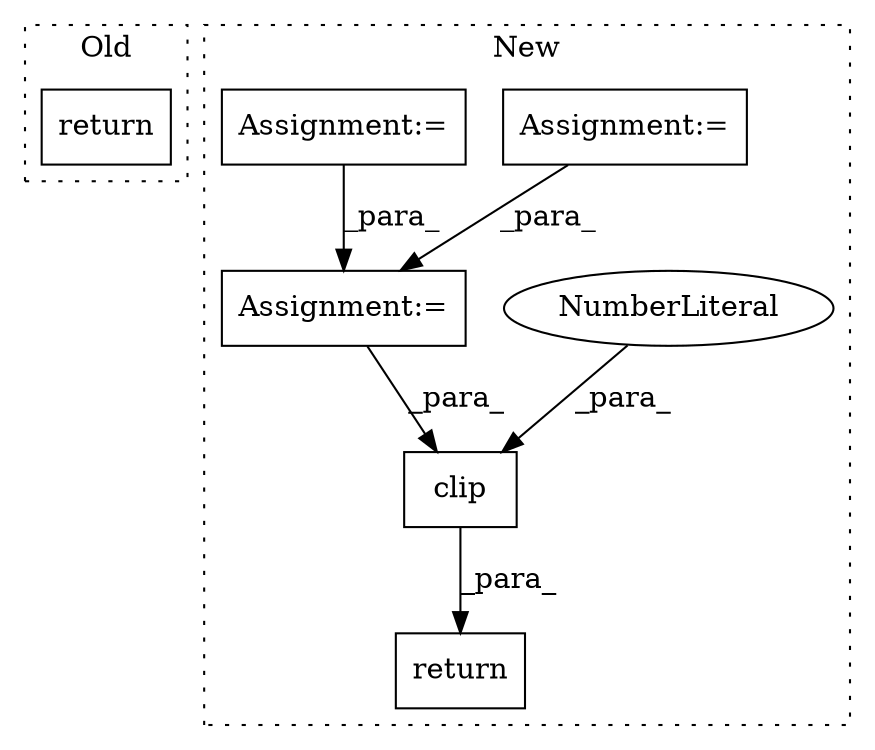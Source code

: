 digraph G {
subgraph cluster0 {
1 [label="return" a="41" s="16627" l="7" shape="box"];
label = "Old";
style="dotted";
}
subgraph cluster1 {
2 [label="clip" a="32" s="16992,17023" l="5,1" shape="box"];
3 [label="return" a="41" s="16979" l="7" shape="box"];
4 [label="NumberLiteral" a="34" s="17018" l="1" shape="ellipse"];
5 [label="Assignment:=" a="7" s="16693" l="1" shape="box"];
6 [label="Assignment:=" a="7" s="16792" l="1" shape="box"];
7 [label="Assignment:=" a="7" s="16914" l="1" shape="box"];
label = "New";
style="dotted";
}
2 -> 3 [label="_para_"];
4 -> 2 [label="_para_"];
5 -> 7 [label="_para_"];
6 -> 7 [label="_para_"];
7 -> 2 [label="_para_"];
}